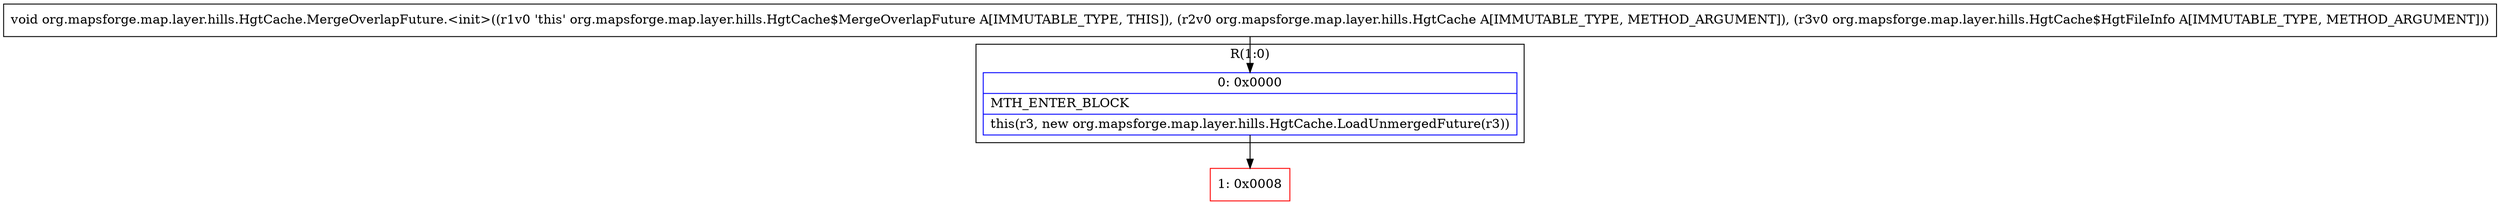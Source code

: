 digraph "CFG fororg.mapsforge.map.layer.hills.HgtCache.MergeOverlapFuture.\<init\>(Lorg\/mapsforge\/map\/layer\/hills\/HgtCache;Lorg\/mapsforge\/map\/layer\/hills\/HgtCache$HgtFileInfo;)V" {
subgraph cluster_Region_1806177254 {
label = "R(1:0)";
node [shape=record,color=blue];
Node_0 [shape=record,label="{0\:\ 0x0000|MTH_ENTER_BLOCK\l|this(r3, new org.mapsforge.map.layer.hills.HgtCache.LoadUnmergedFuture(r3))\l}"];
}
Node_1 [shape=record,color=red,label="{1\:\ 0x0008}"];
MethodNode[shape=record,label="{void org.mapsforge.map.layer.hills.HgtCache.MergeOverlapFuture.\<init\>((r1v0 'this' org.mapsforge.map.layer.hills.HgtCache$MergeOverlapFuture A[IMMUTABLE_TYPE, THIS]), (r2v0 org.mapsforge.map.layer.hills.HgtCache A[IMMUTABLE_TYPE, METHOD_ARGUMENT]), (r3v0 org.mapsforge.map.layer.hills.HgtCache$HgtFileInfo A[IMMUTABLE_TYPE, METHOD_ARGUMENT])) }"];
MethodNode -> Node_0;
Node_0 -> Node_1;
}


